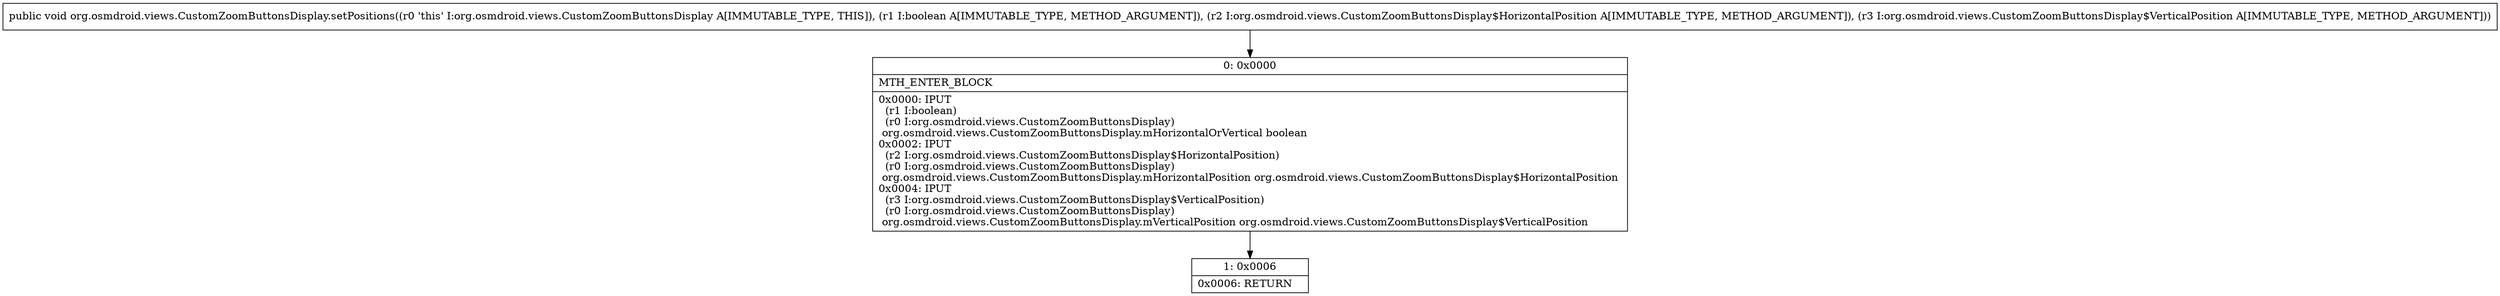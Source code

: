 digraph "CFG fororg.osmdroid.views.CustomZoomButtonsDisplay.setPositions(ZLorg\/osmdroid\/views\/CustomZoomButtonsDisplay$HorizontalPosition;Lorg\/osmdroid\/views\/CustomZoomButtonsDisplay$VerticalPosition;)V" {
Node_0 [shape=record,label="{0\:\ 0x0000|MTH_ENTER_BLOCK\l|0x0000: IPUT  \l  (r1 I:boolean)\l  (r0 I:org.osmdroid.views.CustomZoomButtonsDisplay)\l org.osmdroid.views.CustomZoomButtonsDisplay.mHorizontalOrVertical boolean \l0x0002: IPUT  \l  (r2 I:org.osmdroid.views.CustomZoomButtonsDisplay$HorizontalPosition)\l  (r0 I:org.osmdroid.views.CustomZoomButtonsDisplay)\l org.osmdroid.views.CustomZoomButtonsDisplay.mHorizontalPosition org.osmdroid.views.CustomZoomButtonsDisplay$HorizontalPosition \l0x0004: IPUT  \l  (r3 I:org.osmdroid.views.CustomZoomButtonsDisplay$VerticalPosition)\l  (r0 I:org.osmdroid.views.CustomZoomButtonsDisplay)\l org.osmdroid.views.CustomZoomButtonsDisplay.mVerticalPosition org.osmdroid.views.CustomZoomButtonsDisplay$VerticalPosition \l}"];
Node_1 [shape=record,label="{1\:\ 0x0006|0x0006: RETURN   \l}"];
MethodNode[shape=record,label="{public void org.osmdroid.views.CustomZoomButtonsDisplay.setPositions((r0 'this' I:org.osmdroid.views.CustomZoomButtonsDisplay A[IMMUTABLE_TYPE, THIS]), (r1 I:boolean A[IMMUTABLE_TYPE, METHOD_ARGUMENT]), (r2 I:org.osmdroid.views.CustomZoomButtonsDisplay$HorizontalPosition A[IMMUTABLE_TYPE, METHOD_ARGUMENT]), (r3 I:org.osmdroid.views.CustomZoomButtonsDisplay$VerticalPosition A[IMMUTABLE_TYPE, METHOD_ARGUMENT])) }"];
MethodNode -> Node_0;
Node_0 -> Node_1;
}

